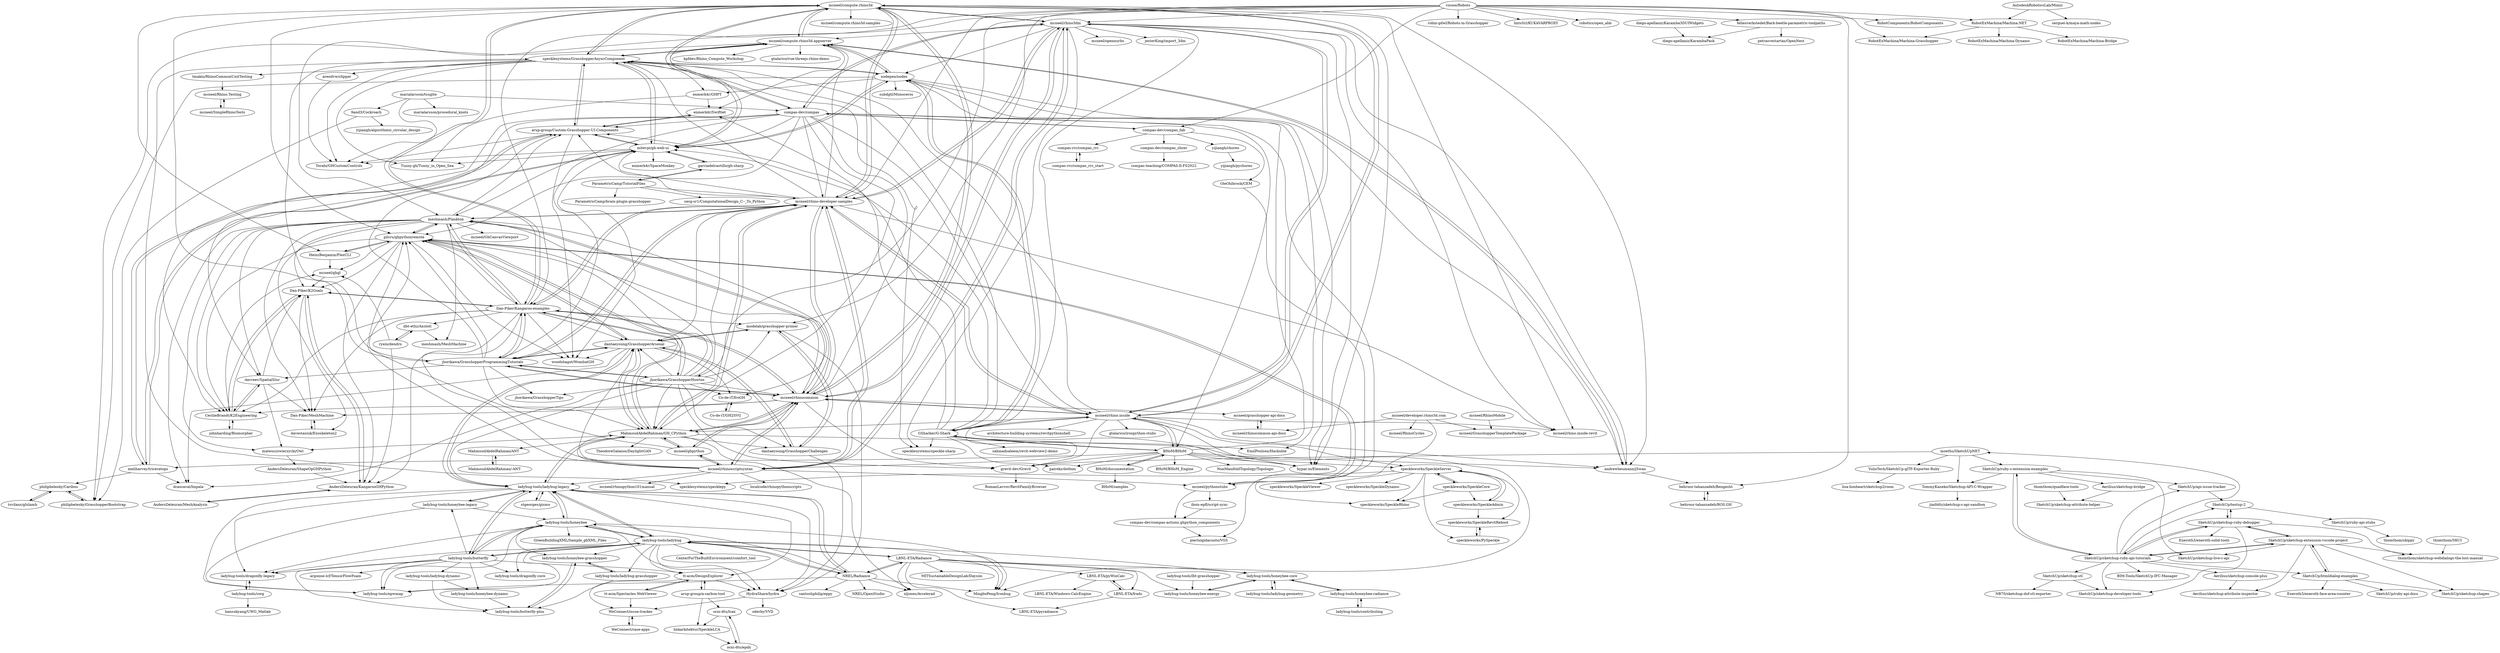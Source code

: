 digraph G {
"mcneel/compute.rhino3d" -> "mcneel/rhino3dm"
"mcneel/compute.rhino3d" -> "mcneel/compute.rhino3d.appserver"
"mcneel/compute.rhino3d" -> "mcneel/rhino-developer-samples"
"mcneel/compute.rhino3d" -> "mcneel/rhino.inside"
"mcneel/compute.rhino3d" -> "specklesystems/GrasshopperAsyncComponent"
"mcneel/compute.rhino3d" -> "mcneel/rhino.inside-revit" ["e"=1]
"mcneel/compute.rhino3d" -> "pilcru/ghpythonremote"
"mcneel/compute.rhino3d" -> "hypar-io/Elements" ["e"=1]
"mcneel/compute.rhino3d" -> "compas-dev/compas"
"mcneel/compute.rhino3d" -> "Dan-Piker/Kangaroo-examples"
"mcneel/compute.rhino3d" -> "mcneel/rhinocommon"
"mcneel/compute.rhino3d" -> "mcneel/compute.rhino3d-samples"
"mcneel/compute.rhino3d" -> "HeinzBenjamin/FlexCLI"
"mcneel/compute.rhino3d" -> "jhorikawa/GrasshopperProgrammingTutorials"
"mcneel/compute.rhino3d" -> "andrewheumann/jSwan"
"mcneel/rhino.inside" -> "mcneel/rhino-developer-samples"
"mcneel/rhino.inside" -> "mcneel/rhino.inside-revit" ["e"=1]
"mcneel/rhino.inside" -> "mcneel/compute.rhino3d"
"mcneel/rhino.inside" -> "mcneel/rhino3dm"
"mcneel/rhino.inside" -> "BHoM/BHoM"
"mcneel/rhino.inside" -> "hypar-io/Elements" ["e"=1]
"mcneel/rhino.inside" -> "andrewheumann/jSwan"
"mcneel/rhino.inside" -> "grevit-dev/Grevit"
"mcneel/rhino.inside" -> "gtalarico/ironpython-stubs" ["e"=1]
"mcneel/rhino.inside" -> "GSharker/G-Shark"
"mcneel/rhino.inside" -> "specklesystems/GrasshopperAsyncComponent"
"mcneel/rhino.inside" -> "MahmoudAbdelRahman/GH_CPython"
"mcneel/rhino.inside" -> "mcneel/rhinocommon"
"mcneel/rhino.inside" -> "architecture-building-systems/revitpythonshell" ["e"=1]
"mcneel/rhino.inside" -> "speckleworks/SpeckleServer"
"speckleworks/SpeckleCore" -> "speckleworks/SpeckleServer"
"speckleworks/SpeckleCore" -> "speckleworks/SpeckleRhino"
"speckleworks/SpeckleCore" -> "speckleworks/SpeckleAdmin"
"speckleworks/SpeckleAdmin" -> "speckleworks/SpeckleServer"
"speckleworks/SpeckleAdmin" -> "speckleworks/SpeckleRevitReboot"
"mcneel/rhino3dm" -> "mcneel/compute.rhino3d"
"mcneel/rhino3dm" -> "mcneel/rhino-developer-samples"
"mcneel/rhino3dm" -> "mcneel/rhino.inside"
"mcneel/rhino3dm" -> "mcneel/opennurbs" ["e"=1]
"mcneel/rhino3dm" -> "mcneel/rhinocommon"
"mcneel/rhino3dm" -> "mcneel/rhino.inside-revit" ["e"=1]
"mcneel/rhino3dm" -> "jesterKing/import_3dm" ["e"=1]
"mcneel/rhino3dm" -> "mcneel/rhinoscriptsyntax"
"mcneel/rhino3dm" -> "mcneel/compute.rhino3d.appserver"
"mcneel/rhino3dm" -> "compas-dev/compas"
"mcneel/rhino3dm" -> "nodepen/nodes"
"mcneel/rhino3dm" -> "GSharker/G-Shark"
"mcneel/rhino3dm" -> "hypar-io/Elements" ["e"=1]
"mcneel/rhino3dm" -> "andrewheumann/jSwan"
"mcneel/rhino3dm" -> "specklesystems/speckle-sharp" ["e"=1]
"mcneel/rhinoscriptsyntax" -> "mcneel/ghpython"
"mcneel/rhinoscriptsyntax" -> "mcneel/rhinocommon"
"mcneel/rhinoscriptsyntax" -> "mcneel/rhino-developer-samples"
"mcneel/rhinoscriptsyntax" -> "pilcru/ghpythonremote"
"mcneel/rhinoscriptsyntax" -> "mcneel/rhino3dm"
"mcneel/rhinoscriptsyntax" -> "localcode/rhinopythonscripts"
"mcneel/rhinoscriptsyntax" -> "MahmoudAbdelRahman/GH_CPython"
"mcneel/rhinoscriptsyntax" -> "mcneel/rhinopython101manual"
"mcneel/rhinoscriptsyntax" -> "Dan-Piker/Kangaroo-examples"
"mcneel/rhinoscriptsyntax" -> "dantaeyoung/GrasshopperArsenal"
"mcneel/rhinoscriptsyntax" -> "mcneel/rhino.inside"
"mcneel/rhinoscriptsyntax" -> "ladybug-tools/ladybug-legacy"
"mcneel/rhinoscriptsyntax" -> "mcneel/pythonstubs"
"jhorikawa/GrasshopperProgrammingTutorials" -> "dantaeyoung/GrasshopperArsenal"
"jhorikawa/GrasshopperProgrammingTutorials" -> "jhorikawa/GrasshopperHowtos"
"jhorikawa/GrasshopperProgrammingTutorials" -> "davreev/SpatialSlur"
"jhorikawa/GrasshopperProgrammingTutorials" -> "mcneel/rhino-developer-samples"
"jhorikawa/GrasshopperProgrammingTutorials" -> "mitevpi/gh-web-ui"
"jhorikawa/GrasshopperProgrammingTutorials" -> "specklesystems/GrasshopperAsyncComponent"
"jhorikawa/GrasshopperProgrammingTutorials" -> "mcneel/rhinocommon"
"jhorikawa/GrasshopperProgrammingTutorials" -> "jhorikawa/GrasshopperTips"
"jhorikawa/GrasshopperProgrammingTutorials" -> "arup-group/Custom-Grasshopper-UI-Components"
"jhorikawa/GrasshopperProgrammingTutorials" -> "Dan-Piker/Kangaroo-examples"
"jhorikawa/GrasshopperProgrammingTutorials" -> "pilcru/ghpythonremote"
"jhorikawa/GrasshopperProgrammingTutorials" -> "MahmoudAbdelRahman/GH_CPython"
"compas-dev/compas" -> "compas-dev/compas_fab"
"compas-dev/compas" -> "mcneel/compute.rhino3d"
"compas-dev/compas" -> "pilcru/ghpythonremote"
"compas-dev/compas" -> "mcneel/rhino3dm"
"compas-dev/compas" -> "mcneel/rhino-developer-samples"
"compas-dev/compas" -> "mcneel/rhino.inside"
"compas-dev/compas" -> "CecilieBrandt/K2Engineering"
"compas-dev/compas" -> "MahmoudAbdelRahman/GH_CPython"
"compas-dev/compas" -> "davreev/SpatialSlur"
"compas-dev/compas" -> "mcneel/rhinocommon"
"compas-dev/compas" -> "mitevpi/gh-web-ui"
"compas-dev/compas" -> "arup-group/Custom-Grasshopper-UI-Components"
"compas-dev/compas" -> "meshmash/Plankton"
"compas-dev/compas" -> "BHoM/BHoM"
"compas-dev/compas" -> "mcneel/pythonstubs"
"SketchUp/testup-2" -> "SketchUp/ruby-api-stubs"
"SketchUp/testup-2" -> "SketchUp/sketchup-ruby-debugger"
"marialarsson/tsugite" -> "Torabi/GHCustomControls"
"marialarsson/tsugite" -> "compas-dev/compas"
"marialarsson/tsugite" -> "marialarsson/procedural_knots"
"marialarsson/tsugite" -> "9and3/Cockroach"
"OleOhlbrock/CEM" -> "pierluigidacunto/VGS"
"meshmash/Plankton" -> "Dan-Piker/MeshMachine"
"meshmash/Plankton" -> "Dan-Piker/K2Goals"
"meshmash/Plankton" -> "CecilieBrandt/K2Engineering"
"meshmash/Plankton" -> "Dan-Piker/Kangaroo-examples"
"meshmash/Plankton" -> "mateuszzwierzycki/Owl"
"meshmash/Plankton" -> "pilcru/ghpythonremote"
"meshmash/Plankton" -> "davreev/SpatialSlur"
"meshmash/Plankton" -> "mcneel/rhinocommon"
"meshmash/Plankton" -> "mcneel/rhino-developer-samples"
"meshmash/Plankton" -> "meshmash/MeshMachine"
"meshmash/Plankton" -> "Co-de-iT/froGH"
"meshmash/Plankton" -> "arup-group/Custom-Grasshopper-UI-Components"
"meshmash/Plankton" -> "dcascaval/Impala"
"meshmash/Plankton" -> "davestasiuk/Exoskeleton2"
"meshmash/Plankton" -> "mcneel/GhCanvasViewport"
"ladybug-tools/honeybee-legacy" -> "ladybug-tools/ladybug-legacy"
"ladybug-tools/honeybee-legacy" -> "ladybug-tools/epwmap"
"ladybug-tools/honeybee-legacy" -> "ladybug-tools/honeybee"
"mcneel/rhinocommon" -> "mcneel/rhino-developer-samples"
"mcneel/rhinocommon" -> "mcneel/rhinoscriptsyntax"
"mcneel/rhinocommon" -> "mcneel/ghpython"
"mcneel/rhinocommon" -> "mcneel/rhino3dm"
"mcneel/rhinocommon" -> "meshmash/Plankton"
"mcneel/rhinocommon" -> "MahmoudAbdelRahman/GH_CPython"
"mcneel/rhinocommon" -> "pilcru/ghpythonremote"
"mcneel/rhinocommon" -> "jhorikawa/GrasshopperProgrammingTutorials"
"mcneel/rhinocommon" -> "Dan-Piker/Kangaroo-examples"
"mcneel/rhinocommon" -> "CecilieBrandt/K2Engineering"
"mcneel/rhinocommon" -> "grevit-dev/Grevit"
"mcneel/rhinocommon" -> "mcneel/rhino.inside"
"mcneel/rhinocommon" -> "mcneel/compute.rhino3d"
"mcneel/rhinocommon" -> "mcneel/grasshopper-api-docs"
"mcneel/rhinocommon" -> "Dan-Piker/MeshMachine"
"mcneel/ghgl" -> "Dan-Piker/K2Goals"
"ryein/dendro" -> "dbt-ethz/Axolotl"
"ryein/dendro" -> "AndersDeleuran/KangarooGHPython"
"ryein/dendro" -> "mcneel/ghgl"
"andrewheumann/jSwan" -> "mcneel/compute.rhino3d.appserver"
"andrewheumann/jSwan" -> "behrooz-tahanzadeh/Bengesht"
"SketchUp/htmldialog-examples" -> "SketchUp/sketchup-extension-vscode-project"
"SketchUp/htmldialog-examples" -> "SketchUp/ruby-api-docs"
"SketchUp/htmldialog-examples" -> "SketchUp/sketchup-shapes"
"SketchUp/htmldialog-examples" -> "Eneroth3/eneroth-face-area-counter"
"SketchUp/api-issue-tracker" -> "SketchUp/testup-2"
"Aerilius/sketchup-bridge" -> "SketchUp/sketchup-attribute-helper"
"LBNL-ETA/pyWinCalc" -> "LBNL-ETA/Windows-CalcEngine"
"LBNL-ETA/pyWinCalc" -> "LBNL-ETA/frads"
"BHoM/documentation" -> "BHoM/BHoM"
"BHoM/documentation" -> "BHoM/samples"
"mcneel/ghpython" -> "mcneel/rhinoscriptsyntax"
"mcneel/ghpython" -> "mcneel/rhinocommon"
"mcneel/ghpython" -> "MahmoudAbdelRahman/GH_CPython"
"mcneel/ghpython" -> "pilcru/ghpythonremote"
"thomthom/SKUI" -> "thomthom/sketchup-webdialogs-the-lost-manual"
"compas-dev/compas_fab" -> "compas-dev/compas"
"compas-dev/compas_fab" -> "compas-rrc/compas_rrc"
"compas-dev/compas_fab" -> "compas-dev/compas_slicer"
"compas-dev/compas_fab" -> "OleOhlbrock/CEM"
"compas-dev/compas_fab" -> "yijiangh/choreo"
"ladybug-tools/ladybug-geometry" -> "ladybug-tools/honeybee-core"
"mcneel/pythonstubs" -> "pilcru/ghpythonremote"
"mcneel/pythonstubs" -> "compas-dev/compas-actions.ghpython_components"
"mcneel/pythonstubs" -> "ibois-epfl/script-sync"
"speckleworks/PySpeckle" -> "speckleworks/SpeckleRevitReboot"
"SketchUp/sketchup-ruby-debugger" -> "SketchUp/sketchup-extension-vscode-project"
"SketchUp/sketchup-ruby-debugger" -> "SketchUp/testup-2"
"SketchUp/sketchup-ruby-debugger" -> "SketchUp/sketchup-ruby-api-tutorials"
"SketchUp/sketchup-ruby-debugger" -> "thomthom/sketchup-webdialogs-the-lost-manual"
"SketchUp/sketchup-ruby-debugger" -> "Eneroth3/eneroth-solid-tools"
"SketchUp/sketchup-ruby-debugger" -> "SketchUp/sketchup-developer-tools"
"dbt-ethz/Axolotl" -> "ryein/dendro"
"dbt-ethz/Axolotl" -> "meshmash/MeshMachine"
"davestasiuk/Exoskeleton2" -> "Dan-Piker/MeshMachine"
"AutodeskRoboticsLab/Mimic" -> "RobotExMachina/Machina.NET"
"AutodeskRoboticsLab/Mimic" -> "serguei-k/maya-math-nodes" ["e"=1]
"ladybug-tools/honeybee-radiance" -> "ladybug-tools/contributing"
"ladybug-tools/honeybee-radiance" -> "ladybug-tools/honeybee-core"
"SketchUp/ruby-c-extension-examples" -> "TommyKaneko/Sketchup-API-C-Wrapper"
"SketchUp/ruby-c-extension-examples" -> "SketchUp/sketchup-live-c-api"
"SketchUp/ruby-c-extension-examples" -> "SketchUp/sketchup-ruby-api-tutorials"
"SketchUp/ruby-c-extension-examples" -> "Aerilius/sketchup-bridge"
"SketchUp/ruby-c-extension-examples" -> "SketchUp/api-issue-tracker"
"speckleworks/SpeckleRevitReboot" -> "speckleworks/PySpeckle"
"YulioTech/SketchUp-glTF-Exporter-Ruby" -> "lisa-lionheart/sketchup2room"
"tmakin/RhinoCommonUnitTesting" -> "mcneel/Rhino.Testing"
"ladybug-tools/honeybee-energy" -> "ladybug-tools/honeybee-core"
"behrooz-tahanzadeh/Bengesht" -> "behrooz-tahanzadeh/ROS.GH"
"mcneel/RhinoMobile" -> "mcneel/GrasshopperTemplatePackage"
"ladybug-tools/contributing" -> "ladybug-tools/honeybee-radiance"
"ladybug-tools/honeybee-core" -> "ladybug-tools/honeybee-energy"
"ladybug-tools/honeybee-core" -> "ladybug-tools/honeybee-radiance"
"ladybug-tools/honeybee-core" -> "ladybug-tools/ladybug-geometry"
"thomthom/quadface-tools" -> "SketchUp/sketchup-attribute-helper"
"SketchUp/sketchup-extension-vscode-project" -> "SketchUp/sketchup-ruby-debugger"
"SketchUp/sketchup-extension-vscode-project" -> "SketchUp/htmldialog-examples"
"SketchUp/sketchup-extension-vscode-project" -> "thomthom/sketchup-webdialogs-the-lost-manual"
"SketchUp/sketchup-extension-vscode-project" -> "SketchUp/sketchup-ruby-api-tutorials"
"SketchUp/sketchup-extension-vscode-project" -> "Aerilius/sketchup-attribute-inspector"
"SketchUp/sketchup-extension-vscode-project" -> "SketchUp/sketchup-live-c-api"
"SketchUp/sketchup-extension-vscode-project" -> "SketchUp/sketchup-shapes"
"ParametricCamp/TutorialFiles" -> "garciadelcastillo/gh-sharp"
"ParametricCamp/TutorialFiles" -> "ParametricCamp/brain-plugin-grasshopper"
"ParametricCamp/TutorialFiles" -> "secg-sr1/ComputationalDesign_C--_To_Python"
"ParametricCamp/TutorialFiles" -> "mcneel/rhino-developer-samples"
"mcneel/compute.rhino3d.appserver" -> "mcneel/compute.rhino3d"
"mcneel/compute.rhino3d.appserver" -> "andrewheumann/jSwan"
"mcneel/compute.rhino3d.appserver" -> "nodepen/nodes"
"mcneel/compute.rhino3d.appserver" -> "mitevpi/gh-web-ui"
"mcneel/compute.rhino3d.appserver" -> "specklesystems/GrasshopperAsyncComponent"
"mcneel/compute.rhino3d.appserver" -> "enmerk4r/Swiftlet"
"mcneel/compute.rhino3d.appserver" -> "philipbelesky/GrasshopperBootstrap"
"mcneel/compute.rhino3d.appserver" -> "gtalarico/vue-threejs-rhino-demo"
"mcneel/compute.rhino3d.appserver" -> "kpfdev/Rhino_Compute_Workshop"
"compas-dev/compas_slicer" -> "compas-teaching/COMPAS-II-FS2022"
"garciadelcastillo/gh-sharp" -> "ParametricCamp/TutorialFiles"
"garciadelcastillo/gh-sharp" -> "mitevpi/gh-web-ui"
"mitevpi/gh-web-ui" -> "arup-group/Custom-Grasshopper-UI-Components"
"mitevpi/gh-web-ui" -> "meliharvey/triceratops"
"mitevpi/gh-web-ui" -> "specklesystems/GrasshopperAsyncComponent"
"mitevpi/gh-web-ui" -> "Torabi/GHCustomControls"
"mitevpi/gh-web-ui" -> "garciadelcastillo/gh-sharp"
"mitevpi/gh-web-ui" -> "nodepen/nodes"
"mitevpi/gh-web-ui" -> "mcneel/compute.rhino3d.appserver"
"mitevpi/gh-web-ui" -> "enmerk4r/SpaceMonkey"
"mitevpi/gh-web-ui" -> "Tunny-gh/Tunny_in_Open_Sea"
"mitevpi/gh-web-ui" -> "woodsbagot/WombatGH"
"nodepen/nodes" -> "specklesystems/GrasshopperAsyncComponent"
"nodepen/nodes" -> "mcneel/compute.rhino3d.appserver"
"nodepen/nodes" -> "mitevpi/gh-web-ui"
"nodepen/nodes" -> "GSharker/G-Shark"
"nodepen/nodes" -> "EmilPoulsen/Hackuble"
"nodepen/nodes" -> "andrewheumann/jSwan"
"nodepen/nodes" -> "philipbelesky/GrasshopperBootstrap"
"nodepen/nodes" -> "subdgtl/Monoceros"
"nodepen/nodes" -> "enmerk4r/GHPT"
"nodepen/nodes" -> "hypar-io/Elements" ["e"=1]
"philipbelesky/GrasshopperBootstrap" -> "philipbelesky/Caribou"
"arendvw/clipper" -> "Torabi/GHCustomControls"
"LBNL-ETA/Radiance" -> "LBNL-ETA/frads"
"LBNL-ETA/Radiance" -> "nljones/Accelerad"
"LBNL-ETA/Radiance" -> "NREL/Radiance"
"LBNL-ETA/Radiance" -> "ladybug-tools/ladybug"
"LBNL-ETA/Radiance" -> "LBNL-ETA/pyWinCalc"
"LBNL-ETA/Radiance" -> "MingboPeng/Ironbug"
"LBNL-ETA/Radiance" -> "LBNL-ETA/pyradiance"
"LBNL-ETA/Radiance" -> "MITSustainableDesignLab/Daysim"
"LBNL-ETA/Radiance" -> "ladybug-tools/honeybee-core"
"LBNL-ETA/Radiance" -> "ladybug-tools/honeybee-energy"
"ladybug-tools/lbt-grasshopper" -> "ladybug-tools/honeybee-energy"
"Dan-Piker/MeshMachine" -> "davestasiuk/Exoskeleton2"
"meliharvey/triceratops" -> "dcascaval/Impala"
"meliharvey/triceratops" -> "mitevpi/gh-web-ui"
"meliharvey/triceratops" -> "philipbelesky/Caribou"
"meliharvey/triceratops" -> "arup-group/Custom-Grasshopper-UI-Components"
"LBNL-ETA/frads" -> "LBNL-ETA/pyWinCalc"
"LBNL-ETA/frads" -> "LBNL-ETA/pyradiance"
"AndersDeleuran/ShapeOpGHPython" -> "AndersDeleuran/KangarooGHPython"
"tt-acm/Spectacles.WebViewer" -> "WeConnect/issue-tracker"
"tt-acm/Spectacles.WebViewer" -> "tt-acm/DesignExplorer"
"compas-rrc/compas_rrc" -> "compas-rrc/compas_rrc_start"
"AndersDeleuran/MeshAnalysis" -> "AndersDeleuran/KangarooGHPython"
"tsvilans/glulamb" -> "philipbelesky/Caribou"
"specklesystems/GrasshopperAsyncComponent" -> "arup-group/Custom-Grasshopper-UI-Components"
"specklesystems/GrasshopperAsyncComponent" -> "nodepen/nodes"
"specklesystems/GrasshopperAsyncComponent" -> "tmakin/RhinoCommonUnitTesting"
"specklesystems/GrasshopperAsyncComponent" -> "Torabi/GHCustomControls"
"specklesystems/GrasshopperAsyncComponent" -> "Tunny-gh/Tunny_in_Open_Sea"
"specklesystems/GrasshopperAsyncComponent" -> "mitevpi/gh-web-ui"
"specklesystems/GrasshopperAsyncComponent" -> "arendvw/clipper"
"specklesystems/GrasshopperAsyncComponent" -> "enmerk4r/GHPT"
"specklesystems/GrasshopperAsyncComponent" -> "mcneel/compute.rhino3d.appserver"
"specklesystems/GrasshopperAsyncComponent" -> "specklesystems/specklepy" ["e"=1]
"specklesystems/GrasshopperAsyncComponent" -> "specklesystems/speckle-sharp" ["e"=1]
"specklesystems/GrasshopperAsyncComponent" -> "mcneel/compute.rhino3d"
"arup-group/Custom-Grasshopper-UI-Components" -> "specklesystems/GrasshopperAsyncComponent"
"arup-group/Custom-Grasshopper-UI-Components" -> "enmerk4r/Swiftlet"
"arup-group/Custom-Grasshopper-UI-Components" -> "mitevpi/gh-web-ui"
"arup-group/Custom-Grasshopper-UI-Components" -> "Torabi/GHCustomControls"
"arup-group/Custom-Grasshopper-UI-Components" -> "woodsbagot/WombatGH"
"arup-group/Custom-Grasshopper-UI-Components" -> "meliharvey/triceratops"
"GSharker/G-Shark" -> "paireks/dotbim" ["e"=1]
"GSharker/G-Shark" -> "hypar-io/Elements" ["e"=1]
"GSharker/G-Shark" -> "nodepen/nodes"
"GSharker/G-Shark" -> "specklesystems/speckle-sharp" ["e"=1]
"GSharker/G-Shark" -> "specklesystems/GrasshopperAsyncComponent"
"GSharker/G-Shark" -> "arup-group/Custom-Grasshopper-UI-Components"
"GSharker/G-Shark" -> "enmerk4r/Swiftlet"
"GSharker/G-Shark" -> "EmilPoulsen/Hackuble"
"GSharker/G-Shark" -> "zahmadsaleem/revit-webview2-demo"
"GSharker/G-Shark" -> "BHoM/BHoM"
"GSharker/G-Shark" -> "mitevpi/gh-web-ui"
"tt-acm/DesignExplorer" -> "HydraShare/hydra"
"tt-acm/DesignExplorer" -> "tt-acm/Spectacles.WebViewer"
"tt-acm/DesignExplorer" -> "arup-group/a-carbon-tool"
"tt-acm/DesignExplorer" -> "WeConnect/issue-tracker"
"9and3/Cockroach" -> "philipbelesky/GrasshopperBootstrap"
"9and3/Cockroach" -> "yijiangh/algorithmic_circular_design"
"compas-rrc/compas_rrc_start" -> "compas-rrc/compas_rrc"
"ladybug-tools/butterfly" -> "ladybug-tools/honeybee"
"ladybug-tools/butterfly" -> "ladybug-tools/ladybug"
"ladybug-tools/butterfly" -> "ladybug-tools/ladybug-legacy"
"ladybug-tools/butterfly" -> "ladybug-tools/honeybee-legacy"
"ladybug-tools/butterfly" -> "ladybug-tools/butterfly-plus"
"ladybug-tools/butterfly" -> "ladybug-tools/dragonfly-core"
"ladybug-tools/butterfly" -> "ladybug-tools/honeybee-dynamo"
"ladybug-tools/butterfly" -> "ladybug-tools/epwmap"
"ladybug-tools/butterfly" -> "ladybug-tools/ladybug-dynamo"
"ladybug-tools/butterfly" -> "tt-acm/DesignExplorer"
"ladybug-tools/butterfly" -> "argonne-lcf/TensorFlowFoam" ["e"=1]
"ladybug-tools/butterfly" -> "ladybug-tools/dragonfly-legacy"
"grevit-dev/Grevit" -> "RomanLavrov/RevitFamilyBrowser" ["e"=1]
"philipbelesky/Caribou" -> "tsvilans/glulamb"
"philipbelesky/Caribou" -> "philipbelesky/GrasshopperBootstrap"
"mcneel/developer.rhino3d.com" -> "mcneel/RhinoCycles"
"mcneel/developer.rhino3d.com" -> "mcneel/rhinocommon-api-docs"
"mcneel/developer.rhino3d.com" -> "mcneel/GrasshopperTemplatePackage"
"mcneel/developer.rhino3d.com" -> "speckleworks/SpeckleRhino"
"compas-dev/compas-actions.ghpython_components" -> "pierluigidacunto/VGS"
"modelab/grasshopper-primer" -> "dantaeyoung/GrasshopperChallenges"
"modelab/grasshopper-primer" -> "dantaeyoung/GrasshopperArsenal"
"modelab/grasshopper-primer" -> "HydraShare/hydra"
"AndersDeleuran/KangarooGHPython" -> "Dan-Piker/K2Goals"
"AndersDeleuran/KangarooGHPython" -> "AndersDeleuran/MeshAnalysis"
"diego-apellaniz/Karamba3DUIWidgets" -> "diego-apellaniz/KarambaPack"
"mcneel/rhinocommon-api-docs" -> "mcneel/grasshopper-api-docs"
"ladybug-tools/ladybug" -> "ladybug-tools/honeybee"
"ladybug-tools/ladybug" -> "ladybug-tools/ladybug-legacy"
"ladybug-tools/ladybug" -> "ladybug-tools/butterfly"
"ladybug-tools/ladybug" -> "ladybug-tools/ladybug-grasshopper"
"ladybug-tools/ladybug" -> "ladybug-tools/honeybee-core"
"ladybug-tools/ladybug" -> "HydraShare/hydra"
"ladybug-tools/ladybug" -> "tt-acm/DesignExplorer"
"ladybug-tools/ladybug" -> "LBNL-ETA/Radiance"
"ladybug-tools/ladybug" -> "ladybug-tools/dragonfly-core"
"ladybug-tools/ladybug" -> "ladybug-tools/dragonfly-legacy"
"ladybug-tools/ladybug" -> "ladybug-tools/epwmap"
"ladybug-tools/ladybug" -> "NREL/Radiance"
"ladybug-tools/ladybug" -> "CenterForTheBuiltEnvironment/comfort_tool" ["e"=1]
"ladybug-tools/ladybug" -> "ladybug-tools/honeybee-grasshopper"
"ladybug-tools/ladybug" -> "MingboPeng/Ironbug"
"visose/Robots" -> "RobotExMachina/Machina.NET"
"visose/Robots" -> "RobotComponents/RobotComponents"
"visose/Robots" -> "RobotExMachina/Machina-Grasshopper"
"visose/Robots" -> "Dan-Piker/Kangaroo-examples"
"visose/Robots" -> "robin-gdwl/Robots-in-Grasshopper"
"visose/Robots" -> "meshmash/Plankton"
"visose/Robots" -> "ImtsSrl/KUKAVARPROXY" ["e"=1]
"visose/Robots" -> "robotics/open_abb" ["e"=1]
"visose/Robots" -> "behrooz-tahanzadeh/Bengesht"
"visose/Robots" -> "jhorikawa/GrasshopperHowtos"
"visose/Robots" -> "mcneel/rhino-developer-samples"
"visose/Robots" -> "mcneel/rhino3dm"
"visose/Robots" -> "compas-dev/compas_fab"
"visose/Robots" -> "modelab/grasshopper-primer"
"visose/Robots" -> "fellesverkstedet/Bark-beetle-parametric-toolpaths"
"arup-group/a-carbon-tool" -> "linkarkitektur/SpeckleLCA"
"arup-group/a-carbon-tool" -> "tt-acm/DesignExplorer"
"arup-group/a-carbon-tool" -> "ocni-dtu/lcax"
"enmerk4r/Swiftlet" -> "arup-group/Custom-Grasshopper-UI-Components"
"ladybug-tools/dragonfly-legacy" -> "ladybug-tools/uwg"
"moethu/SketchUpNET" -> "SketchUp/ruby-c-extension-examples"
"moethu/SketchUpNET" -> "YulioTech/SketchUp-glTF-Exporter-Ruby"
"moethu/SketchUpNET" -> "TommyKaneko/Sketchup-API-C-Wrapper"
"moethu/SketchUpNET" -> "grevit-dev/Grevit"
"ladybug-tools/honeybee" -> "ladybug-tools/ladybug"
"ladybug-tools/honeybee" -> "ladybug-tools/butterfly"
"ladybug-tools/honeybee" -> "ladybug-tools/ladybug-legacy"
"ladybug-tools/honeybee" -> "ladybug-tools/honeybee-grasshopper"
"ladybug-tools/honeybee" -> "ladybug-tools/dragonfly-legacy"
"ladybug-tools/honeybee" -> "MingboPeng/Ironbug"
"ladybug-tools/honeybee" -> "ladybug-tools/epwmap"
"ladybug-tools/honeybee" -> "HydraShare/hydra"
"ladybug-tools/honeybee" -> "GreenBuildingXML/Sample_gbXML_Files"
"davreev/SpatialSlur" -> "CecilieBrandt/K2Engineering"
"davreev/SpatialSlur" -> "Dan-Piker/K2Goals"
"davreev/SpatialSlur" -> "mateuszzwierzycki/Owl"
"davreev/SpatialSlur" -> "Dan-Piker/MeshMachine"
"dantaeyoung/GrasshopperArsenal" -> "dantaeyoung/GrasshopperChallenges"
"dantaeyoung/GrasshopperArsenal" -> "modelab/grasshopper-primer"
"dantaeyoung/GrasshopperArsenal" -> "pilcru/ghpythonremote"
"dantaeyoung/GrasshopperArsenal" -> "jhorikawa/GrasshopperProgrammingTutorials"
"dantaeyoung/GrasshopperArsenal" -> "woodsbagot/WombatGH"
"dantaeyoung/GrasshopperArsenal" -> "MahmoudAbdelRahman/GH_CPython"
"dantaeyoung/GrasshopperArsenal" -> "ladybug-tools/ladybug-legacy"
"dantaeyoung/GrasshopperArsenal" -> "Co-de-iT/froGH"
"dantaeyoung/GrasshopperArsenal" -> "dcascaval/Impala"
"ladybug-tools/ladybug-dynamo" -> "ladybug-tools/butterfly-plus"
"ladybug-tools/ladybug-dynamo" -> "ladybug-tools/honeybee-dynamo"
"WeConnect/issue-tracker" -> "WeConnect/case-apps"
"ladybug-tools/honeybee-dynamo" -> "ladybug-tools/butterfly-plus"
"HydraShare/hydra" -> "WeConnect/issue-tracker"
"HydraShare/hydra" -> "oderby/VVD"
"BHoM/BHoM" -> "BHoM/documentation"
"BHoM/BHoM" -> "BHoM/BHoM_Engine"
"BHoM/BHoM" -> "NonManifoldTopology/Topologic" ["e"=1]
"BHoM/BHoM" -> "mcneel/rhino.inside"
"BHoM/BHoM" -> "GSharker/G-Shark"
"BHoM/BHoM" -> "hypar-io/Elements" ["e"=1]
"BHoM/BHoM" -> "andrewheumann/jSwan"
"BHoM/BHoM" -> "nodepen/nodes"
"BHoM/BHoM" -> "meliharvey/triceratops"
"BHoM/BHoM" -> "paireks/dotbim" ["e"=1]
"BHoM/BHoM" -> "speckleworks/SpeckleServer"
"BHoM/BHoM" -> "grevit-dev/Grevit"
"SketchUp/sketchup-ruby-api-tutorials" -> "SketchUp/sketchup-extension-vscode-project"
"SketchUp/sketchup-ruby-api-tutorials" -> "SketchUp/sketchup-ruby-debugger"
"SketchUp/sketchup-ruby-api-tutorials" -> "SketchUp/ruby-c-extension-examples"
"SketchUp/sketchup-ruby-api-tutorials" -> "SketchUp/htmldialog-examples"
"SketchUp/sketchup-ruby-api-tutorials" -> "BIM-Tools/SketchUp-IFC-Manager"
"SketchUp/sketchup-ruby-api-tutorials" -> "SketchUp/api-issue-tracker"
"SketchUp/sketchup-ruby-api-tutorials" -> "Aerilius/sketchup-console-plus"
"SketchUp/sketchup-ruby-api-tutorials" -> "SketchUp/sketchup-developer-tools"
"SketchUp/sketchup-ruby-api-tutorials" -> "moethu/SketchUpNET"
"SketchUp/sketchup-ruby-api-tutorials" -> "SketchUp/testup-2"
"SketchUp/sketchup-ruby-api-tutorials" -> "SketchUp/sketchup-stl"
"fellesverkstedet/Bark-beetle-parametric-toolpaths" -> "diego-apellaniz/KarambaPack"
"fellesverkstedet/Bark-beetle-parametric-toolpaths" -> "petrasvestartas/OpenNest"
"CecilieBrandt/K2Engineering" -> "Dan-Piker/K2Goals"
"CecilieBrandt/K2Engineering" -> "johnharding/Biomorpher"
"CecilieBrandt/K2Engineering" -> "davreev/SpatialSlur"
"CecilieBrandt/K2Engineering" -> "mcneel/ghgl"
"Dan-Piker/K2Goals" -> "AndersDeleuran/KangarooGHPython"
"Dan-Piker/K2Goals" -> "Dan-Piker/Kangaroo-examples"
"Dan-Piker/K2Goals" -> "CecilieBrandt/K2Engineering"
"Dan-Piker/K2Goals" -> "Dan-Piker/MeshMachine"
"dantaeyoung/GrasshopperChallenges" -> "dantaeyoung/GrasshopperArsenal"
"dantaeyoung/GrasshopperChallenges" -> "modelab/grasshopper-primer"
"dantaeyoung/GrasshopperChallenges" -> "HydraShare/hydra"
"WeConnect/case-apps" -> "WeConnect/issue-tracker"
"behrooz-tahanzadeh/ROS.GH" -> "behrooz-tahanzadeh/Bengesht"
"enmerk4r/GHPT" -> "Tunny-gh/Tunny_in_Open_Sea"
"enmerk4r/GHPT" -> "enmerk4r/Swiftlet"
"linkarkitektur/SpeckleLCA" -> "ocni-dtu/epdx"
"ladybug-tools/ladybug-legacy" -> "ladybug-tools/honeybee-legacy"
"ladybug-tools/ladybug-legacy" -> "ladybug-tools/ladybug"
"ladybug-tools/ladybug-legacy" -> "ladybug-tools/honeybee"
"ladybug-tools/ladybug-legacy" -> "ladybug-tools/butterfly"
"ladybug-tools/ladybug-legacy" -> "HydraShare/hydra"
"ladybug-tools/ladybug-legacy" -> "dantaeyoung/GrasshopperArsenal"
"ladybug-tools/ladybug-legacy" -> "MahmoudAbdelRahman/GH_CPython"
"ladybug-tools/ladybug-legacy" -> "stgeorges/gismo"
"ladybug-tools/ladybug-legacy" -> "ladybug-tools/epwmap"
"ladybug-tools/ladybug-legacy" -> "ladybug-tools/dragonfly-legacy"
"ladybug-tools/ladybug-legacy" -> "NREL/Radiance"
"ladybug-tools/ladybug-legacy" -> "tt-acm/DesignExplorer"
"mcneel/SimpleRhinoTests" -> "mcneel/Rhino.Testing"
"RobotExMachina/Machina.NET" -> "RobotExMachina/Machina-Grasshopper"
"RobotExMachina/Machina.NET" -> "RobotExMachina/Machina-Dynamo"
"RobotExMachina/Machina.NET" -> "RobotExMachina/Machina-Bridge"
"SketchUp/sketchup-stl" -> "SketchUp/sketchup-developer-tools"
"SketchUp/sketchup-stl" -> "NB70/sketchup-dxf-stl-exporter"
"ocni-dtu/lcax" -> "ocni-dtu/epdx"
"ocni-dtu/lcax" -> "linkarkitektur/SpeckleLCA"
"ocni-dtu/epdx" -> "ocni-dtu/lcax"
"mcneel/grasshopper-api-docs" -> "mcneel/rhinocommon-api-docs"
"speckleworks/SpeckleServer" -> "speckleworks/SpeckleAdmin"
"speckleworks/SpeckleServer" -> "speckleworks/SpeckleViewer"
"speckleworks/SpeckleServer" -> "speckleworks/SpeckleCore"
"speckleworks/SpeckleServer" -> "specklesystems/specklepy" ["e"=1]
"speckleworks/SpeckleServer" -> "speckleworks/SpeckleRevitReboot"
"speckleworks/SpeckleServer" -> "speckleworks/PySpeckle"
"speckleworks/SpeckleServer" -> "speckleworks/SpeckleDynamo"
"speckleworks/SpeckleServer" -> "speckleworks/SpeckleRhino"
"mcneel/rhino-developer-samples" -> "mcneel/rhino3dm"
"mcneel/rhino-developer-samples" -> "mcneel/rhino.inside"
"mcneel/rhino-developer-samples" -> "mcneel/compute.rhino3d"
"mcneel/rhino-developer-samples" -> "mcneel/rhinocommon"
"mcneel/rhino-developer-samples" -> "mcneel/rhino.inside-revit" ["e"=1]
"mcneel/rhino-developer-samples" -> "mcneel/rhinoscriptsyntax"
"mcneel/rhino-developer-samples" -> "jhorikawa/GrasshopperProgrammingTutorials"
"mcneel/rhino-developer-samples" -> "meshmash/Plankton"
"mcneel/rhino-developer-samples" -> "specklesystems/GrasshopperAsyncComponent"
"mcneel/rhino-developer-samples" -> "MahmoudAbdelRahman/GH_CPython"
"mcneel/rhino-developer-samples" -> "mcneel/compute.rhino3d.appserver"
"mcneel/rhino-developer-samples" -> "mitevpi/gh-web-ui"
"mcneel/rhino-developer-samples" -> "dantaeyoung/GrasshopperArsenal"
"mcneel/rhino-developer-samples" -> "arup-group/Custom-Grasshopper-UI-Components"
"mcneel/rhino-developer-samples" -> "Dan-Piker/Kangaroo-examples"
"jhorikawa/GrasshopperHowtos" -> "jhorikawa/GrasshopperProgrammingTutorials"
"jhorikawa/GrasshopperHowtos" -> "dantaeyoung/GrasshopperChallenges"
"jhorikawa/GrasshopperHowtos" -> "dantaeyoung/GrasshopperArsenal"
"jhorikawa/GrasshopperHowtos" -> "Dan-Piker/Kangaroo-examples"
"jhorikawa/GrasshopperHowtos" -> "MahmoudAbdelRahman/GH_CPython"
"jhorikawa/GrasshopperHowtos" -> "modelab/grasshopper-primer"
"jhorikawa/GrasshopperHowtos" -> "Co-de-iT/froGH"
"jhorikawa/GrasshopperHowtos" -> "jhorikawa/GrasshopperTips"
"jhorikawa/GrasshopperHowtos" -> "mcneel/rhino-developer-samples"
"jhorikawa/GrasshopperHowtos" -> "ladybug-tools/ladybug-legacy"
"jhorikawa/GrasshopperHowtos" -> "dcascaval/Impala"
"jhorikawa/GrasshopperHowtos" -> "mcneel/rhinocommon"
"jhorikawa/GrasshopperHowtos" -> "grevit-dev/Grevit"
"jhorikawa/GrasshopperHowtos" -> "meshmash/Plankton"
"jhorikawa/GrasshopperHowtos" -> "pilcru/ghpythonremote"
"ibois-epfl/script-sync" -> "compas-dev/compas-actions.ghpython_components"
"johnharding/Biomorpher" -> "CecilieBrandt/K2Engineering"
"TommyKaneko/Sketchup-API-C-Wrapper" -> "jimfoltz/sketchup-c-api-sandbox"
"mcneel/Rhino.Testing" -> "mcneel/SimpleRhinoTests"
"SketchUp/ruby-api-stubs" -> "thomthom/skippy"
"stgeorges/gismo" -> "ladybug-tools/ladybug-legacy"
"ladybug-tools/uwg" -> "hansukyang/UWG_Matlab"
"ladybug-tools/uwg" -> "ladybug-tools/dragonfly-legacy"
"NREL/Radiance" -> "LBNL-ETA/Radiance"
"NREL/Radiance" -> "ladybug-tools/honeybee"
"NREL/Radiance" -> "ladybug-tools/epwmap"
"NREL/Radiance" -> "NREL/OpenStudio" ["e"=1]
"NREL/Radiance" -> "santoshphilip/eppy" ["e"=1]
"NREL/Radiance" -> "ladybug-tools/ladybug-legacy"
"NREL/Radiance" -> "MingboPeng/Ironbug"
"NREL/Radiance" -> "nljones/Accelerad"
"NREL/Radiance" -> "ladybug-tools/ladybug"
"pilcru/ghpythonremote" -> "MahmoudAbdelRahman/GH_CPython"
"pilcru/ghpythonremote" -> "mcneel/pythonstubs"
"pilcru/ghpythonremote" -> "AndersDeleuran/KangarooGHPython"
"pilcru/ghpythonremote" -> "dantaeyoung/GrasshopperArsenal"
"pilcru/ghpythonremote" -> "Dan-Piker/K2Goals"
"pilcru/ghpythonremote" -> "woodsbagot/WombatGH"
"pilcru/ghpythonremote" -> "mcneel/ghgl"
"pilcru/ghpythonremote" -> "HeinzBenjamin/FlexCLI"
"pilcru/ghpythonremote" -> "CecilieBrandt/K2Engineering"
"pilcru/ghpythonremote" -> "meshmash/Plankton"
"ladybug-tools/butterfly-plus" -> "ladybug-tools/honeybee-grasshopper"
"yijiangh/choreo" -> "yijiangh/pychoreo"
"mateuszzwierzycki/Owl" -> "AndersDeleuran/ShapeOpGHPython"
"Co-de-iT/froGH" -> "Co-de-iT/GH2SVG"
"Co-de-iT/GH2SVG" -> "Co-de-iT/froGH"
"HeinzBenjamin/FlexCLI" -> "mcneel/ghgl"
"HeinzBenjamin/FlexCLI" -> "pilcru/ghpythonremote"
"Dan-Piker/Kangaroo-examples" -> "Dan-Piker/K2Goals"
"Dan-Piker/Kangaroo-examples" -> "meshmash/Plankton"
"Dan-Piker/Kangaroo-examples" -> "AndersDeleuran/KangarooGHPython"
"Dan-Piker/Kangaroo-examples" -> "CecilieBrandt/K2Engineering"
"Dan-Piker/Kangaroo-examples" -> "jhorikawa/GrasshopperHowtos"
"Dan-Piker/Kangaroo-examples" -> "pilcru/ghpythonremote"
"Dan-Piker/Kangaroo-examples" -> "dantaeyoung/GrasshopperArsenal"
"Dan-Piker/Kangaroo-examples" -> "dbt-ethz/Axolotl"
"Dan-Piker/Kangaroo-examples" -> "Dan-Piker/MeshMachine"
"Dan-Piker/Kangaroo-examples" -> "woodsbagot/WombatGH"
"Dan-Piker/Kangaroo-examples" -> "mcneel/rhinocommon"
"Dan-Piker/Kangaroo-examples" -> "mcneel/rhino-developer-samples"
"Dan-Piker/Kangaroo-examples" -> "jhorikawa/GrasshopperProgrammingTutorials"
"Dan-Piker/Kangaroo-examples" -> "modelab/grasshopper-primer"
"Dan-Piker/Kangaroo-examples" -> "mcneel/compute.rhino3d"
"MahmoudAbdelRahman/GH_CPython" -> "pilcru/ghpythonremote"
"MahmoudAbdelRahman/GH_CPython" -> "MahmoudAbdelRahman/ANT"
"MahmoudAbdelRahman/GH_CPython" -> "dantaeyoung/GrasshopperArsenal"
"MahmoudAbdelRahman/GH_CPython" -> "mateuszzwierzycki/Owl"
"MahmoudAbdelRahman/GH_CPython" -> "mcneel/ghpython"
"MahmoudAbdelRahman/GH_CPython" -> "ladybug-tools/ladybug-legacy"
"MahmoudAbdelRahman/GH_CPython" -> "nljones/Accelerad"
"MahmoudAbdelRahman/GH_CPython" -> "mcneel/rhinocommon"
"MahmoudAbdelRahman/GH_CPython" -> "mcneel/rhino-developer-samples"
"MahmoudAbdelRahman/GH_CPython" -> "dantaeyoung/GrasshopperChallenges"
"MahmoudAbdelRahman/GH_CPython" -> "TheodoreGalanos/DaylightGAN"
"MahmoudAbdelRahman/GH_CPython" -> "MingboPeng/Ironbug"
"ladybug-tools/ladybug-grasshopper" -> "ladybug-tools/honeybee-grasshopper"
"ladybug-tools/ladybug-grasshopper" -> "ladybug-tools/butterfly-plus"
"MahmoudAbdelRahman/ANT" -> "MahmoudAbdelRahman/-ANT-"
"ladybug-tools/honeybee-grasshopper" -> "ladybug-tools/butterfly-plus"
"ladybug-tools/honeybee-grasshopper" -> "ladybug-tools/ladybug-grasshopper"
"Aerilius/sketchup-console-plus" -> "Aerilius/sketchup-attribute-inspector"
"MahmoudAbdelRahman/-ANT-" -> "MahmoudAbdelRahman/ANT"
"mcneel/compute.rhino3d" ["l"="62.175,0.52"]
"mcneel/rhino3dm" ["l"="62.174,0.5"]
"mcneel/compute.rhino3d.appserver" ["l"="62.161,0.472"]
"mcneel/rhino-developer-samples" ["l"="62.194,0.527"]
"mcneel/rhino.inside" ["l"="62.212,0.497"]
"specklesystems/GrasshopperAsyncComponent" ["l"="62.175,0.469"]
"mcneel/rhino.inside-revit" ["l"="61.557,1.015"]
"pilcru/ghpythonremote" ["l"="62.188,0.567"]
"hypar-io/Elements" ["l"="61.632,1.064"]
"compas-dev/compas" ["l"="62.191,0.508"]
"Dan-Piker/Kangaroo-examples" ["l"="62.205,0.562"]
"mcneel/rhinocommon" ["l"="62.201,0.542"]
"mcneel/compute.rhino3d-samples" ["l"="62.134,0.521"]
"HeinzBenjamin/FlexCLI" ["l"="62.199,0.593"]
"jhorikawa/GrasshopperProgrammingTutorials" ["l"="62.185,0.548"]
"andrewheumann/jSwan" ["l"="62.181,0.48"]
"BHoM/BHoM" ["l"="62.235,0.457"]
"grevit-dev/Grevit" ["l"="62.277,0.514"]
"gtalarico/ironpython-stubs" ["l"="61.483,0.995"]
"GSharker/G-Shark" ["l"="62.205,0.45"]
"MahmoudAbdelRahman/GH_CPython" ["l"="62.165,0.579"]
"architecture-building-systems/revitpythonshell" ["l"="61.509,1.015"]
"speckleworks/SpeckleServer" ["l"="62.274,0.402"]
"speckleworks/SpeckleCore" ["l"="62.297,0.394"]
"speckleworks/SpeckleRhino" ["l"="62.317,0.402"]
"speckleworks/SpeckleAdmin" ["l"="62.283,0.382"]
"speckleworks/SpeckleRevitReboot" ["l"="62.293,0.37"]
"mcneel/opennurbs" ["l"="61.406,-0.038"]
"jesterKing/import_3dm" ["l"="-32.965,-27.657"]
"mcneel/rhinoscriptsyntax" ["l"="62.165,0.551"]
"nodepen/nodes" ["l"="62.184,0.446"]
"specklesystems/speckle-sharp" ["l"="61.561,1.064"]
"mcneel/ghpython" ["l"="62.157,0.564"]
"localcode/rhinopythonscripts" ["l"="62.123,0.571"]
"mcneel/rhinopython101manual" ["l"="62.12,0.551"]
"dantaeyoung/GrasshopperArsenal" ["l"="62.179,0.588"]
"ladybug-tools/ladybug-legacy" ["l"="62.144,0.646"]
"mcneel/pythonstubs" ["l"="62.14,0.547"]
"jhorikawa/GrasshopperHowtos" ["l"="62.201,0.578"]
"davreev/SpatialSlur" ["l"="62.237,0.551"]
"mitevpi/gh-web-ui" ["l"="62.196,0.473"]
"jhorikawa/GrasshopperTips" ["l"="62.165,0.596"]
"arup-group/Custom-Grasshopper-UI-Components" ["l"="62.194,0.487"]
"compas-dev/compas_fab" ["l"="62.127,0.486"]
"CecilieBrandt/K2Engineering" ["l"="62.23,0.569"]
"meshmash/Plankton" ["l"="62.22,0.555"]
"SketchUp/testup-2" ["l"="62.551,0.48"]
"SketchUp/ruby-api-stubs" ["l"="62.571,0.449"]
"SketchUp/sketchup-ruby-debugger" ["l"="62.555,0.504"]
"marialarsson/tsugite" ["l"="62.167,0.389"]
"Torabi/GHCustomControls" ["l"="62.178,0.433"]
"marialarsson/procedural_knots" ["l"="62.147,0.352"]
"9and3/Cockroach" ["l"="62.176,0.36"]
"OleOhlbrock/CEM" ["l"="62.086,0.493"]
"pierluigidacunto/VGS" ["l"="62.074,0.517"]
"Dan-Piker/MeshMachine" ["l"="62.243,0.565"]
"Dan-Piker/K2Goals" ["l"="62.225,0.584"]
"mateuszzwierzycki/Owl" ["l"="62.239,0.588"]
"meshmash/MeshMachine" ["l"="62.256,0.595"]
"Co-de-iT/froGH" ["l"="62.209,0.612"]
"dcascaval/Impala" ["l"="62.218,0.541"]
"davestasiuk/Exoskeleton2" ["l"="62.26,0.569"]
"mcneel/GhCanvasViewport" ["l"="62.269,0.557"]
"ladybug-tools/honeybee-legacy" ["l"="62.148,0.673"]
"ladybug-tools/epwmap" ["l"="62.125,0.669"]
"ladybug-tools/honeybee" ["l"="62.131,0.68"]
"mcneel/grasshopper-api-docs" ["l"="62.266,0.493"]
"mcneel/ghgl" ["l"="62.222,0.603"]
"ryein/dendro" ["l"="62.243,0.637"]
"dbt-ethz/Axolotl" ["l"="62.245,0.618"]
"AndersDeleuran/KangarooGHPython" ["l"="62.237,0.605"]
"behrooz-tahanzadeh/Bengesht" ["l"="62.151,0.503"]
"SketchUp/htmldialog-examples" ["l"="62.585,0.528"]
"SketchUp/sketchup-extension-vscode-project" ["l"="62.571,0.508"]
"SketchUp/ruby-api-docs" ["l"="62.615,0.535"]
"SketchUp/sketchup-shapes" ["l"="62.602,0.514"]
"Eneroth3/eneroth-face-area-counter" ["l"="62.599,0.548"]
"SketchUp/api-issue-tracker" ["l"="62.527,0.484"]
"Aerilius/sketchup-bridge" ["l"="62.508,0.46"]
"SketchUp/sketchup-attribute-helper" ["l"="62.515,0.435"]
"LBNL-ETA/pyWinCalc" ["l"="62.038,0.711"]
"LBNL-ETA/Windows-CalcEngine" ["l"="62.018,0.731"]
"LBNL-ETA/frads" ["l"="62.049,0.701"]
"BHoM/documentation" ["l"="62.267,0.439"]
"BHoM/samples" ["l"="62.296,0.43"]
"thomthom/SKUI" ["l"="62.616,0.481"]
"thomthom/sketchup-webdialogs-the-lost-manual" ["l"="62.589,0.493"]
"compas-rrc/compas_rrc" ["l"="62.093,0.449"]
"compas-dev/compas_slicer" ["l"="62.083,0.463"]
"yijiangh/choreo" ["l"="62.072,0.474"]
"ladybug-tools/ladybug-geometry" ["l"="62.022,0.69"]
"ladybug-tools/honeybee-core" ["l"="62.045,0.674"]
"compas-dev/compas-actions.ghpython_components" ["l"="62.089,0.54"]
"ibois-epfl/script-sync" ["l"="62.091,0.558"]
"speckleworks/PySpeckle" ["l"="62.305,0.378"]
"SketchUp/sketchup-ruby-api-tutorials" ["l"="62.537,0.511"]
"Eneroth3/eneroth-solid-tools" ["l"="62.532,0.531"]
"SketchUp/sketchup-developer-tools" ["l"="62.549,0.534"]
"AutodeskRoboticsLab/Mimic" ["l"="62.361,0.562"]
"RobotExMachina/Machina.NET" ["l"="62.31,0.547"]
"serguei-k/maya-math-nodes" ["l"="-31.43,-27.629"]
"ladybug-tools/honeybee-radiance" ["l"="62.019,0.663"]
"ladybug-tools/contributing" ["l"="61.999,0.657"]
"SketchUp/ruby-c-extension-examples" ["l"="62.504,0.496"]
"TommyKaneko/Sketchup-API-C-Wrapper" ["l"="62.474,0.5"]
"SketchUp/sketchup-live-c-api" ["l"="62.538,0.493"]
"YulioTech/SketchUp-glTF-Exporter-Ruby" ["l"="62.447,0.474"]
"lisa-lionheart/sketchup2room" ["l"="62.454,0.45"]
"tmakin/RhinoCommonUnitTesting" ["l"="62.121,0.421"]
"mcneel/Rhino.Testing" ["l"="62.094,0.391"]
"ladybug-tools/honeybee-energy" ["l"="62.026,0.677"]
"behrooz-tahanzadeh/ROS.GH" ["l"="62.123,0.504"]
"mcneel/RhinoMobile" ["l"="62.381,0.377"]
"mcneel/GrasshopperTemplatePackage" ["l"="62.364,0.395"]
"thomthom/quadface-tools" ["l"="62.521,0.413"]
"Aerilius/sketchup-attribute-inspector" ["l"="62.588,0.516"]
"ParametricCamp/TutorialFiles" ["l"="62.276,0.48"]
"garciadelcastillo/gh-sharp" ["l"="62.247,0.473"]
"ParametricCamp/brain-plugin-grasshopper" ["l"="62.314,0.47"]
"secg-sr1/ComputationalDesign_C--_To_Python" ["l"="62.307,0.484"]
"enmerk4r/Swiftlet" ["l"="62.171,0.453"]
"philipbelesky/GrasshopperBootstrap" ["l"="62.182,0.412"]
"gtalarico/vue-threejs-rhino-demo" ["l"="62.117,0.457"]
"kpfdev/Rhino_Compute_Workshop" ["l"="62.125,0.442"]
"compas-teaching/COMPAS-II-FS2022" ["l"="62.056,0.447"]
"meliharvey/triceratops" ["l"="62.216,0.47"]
"enmerk4r/SpaceMonkey" ["l"="62.222,0.436"]
"Tunny-gh/Tunny_in_Open_Sea" ["l"="62.15,0.453"]
"woodsbagot/WombatGH" ["l"="62.175,0.537"]
"EmilPoulsen/Hackuble" ["l"="62.206,0.421"]
"subdgtl/Monoceros" ["l"="62.141,0.402"]
"enmerk4r/GHPT" ["l"="62.154,0.436"]
"philipbelesky/Caribou" ["l"="62.205,0.405"]
"arendvw/clipper" ["l"="62.158,0.419"]
"LBNL-ETA/Radiance" ["l"="62.072,0.676"]
"nljones/Accelerad" ["l"="62.1,0.63"]
"NREL/Radiance" ["l"="62.101,0.662"]
"ladybug-tools/ladybug" ["l"="62.11,0.683"]
"MingboPeng/Ironbug" ["l"="62.116,0.649"]
"LBNL-ETA/pyradiance" ["l"="62.063,0.7"]
"MITSustainableDesignLab/Daysim" ["l"="62.049,0.687"]
"ladybug-tools/lbt-grasshopper" ["l"="61.989,0.687"]
"AndersDeleuran/ShapeOpGHPython" ["l"="62.27,0.613"]
"tt-acm/Spectacles.WebViewer" ["l"="62.174,0.741"]
"WeConnect/issue-tracker" ["l"="62.186,0.721"]
"tt-acm/DesignExplorer" ["l"="62.157,0.72"]
"compas-rrc/compas_rrc_start" ["l"="62.076,0.433"]
"AndersDeleuran/MeshAnalysis" ["l"="62.262,0.629"]
"tsvilans/glulamb" ["l"="62.209,0.379"]
"specklesystems/specklepy" ["l"="61.542,1.12"]
"paireks/dotbim" ["l"="61.615,1.142"]
"zahmadsaleem/revit-webview2-demo" ["l"="62.229,0.402"]
"HydraShare/hydra" ["l"="62.167,0.671"]
"arup-group/a-carbon-tool" ["l"="62.159,0.771"]
"yijiangh/algorithmic_circular_design" ["l"="62.175,0.33"]
"ladybug-tools/butterfly" ["l"="62.13,0.701"]
"ladybug-tools/butterfly-plus" ["l"="62.12,0.728"]
"ladybug-tools/dragonfly-core" ["l"="62.094,0.704"]
"ladybug-tools/honeybee-dynamo" ["l"="62.118,0.742"]
"ladybug-tools/ladybug-dynamo" ["l"="62.134,0.738"]
"argonne-lcf/TensorFlowFoam" ["l"="63.483,-2.653"]
"ladybug-tools/dragonfly-legacy" ["l"="62.107,0.703"]
"RomanLavrov/RevitFamilyBrowser" ["l"="61.583,0.935"]
"mcneel/developer.rhino3d.com" ["l"="62.341,0.421"]
"mcneel/RhinoCycles" ["l"="62.369,0.416"]
"mcneel/rhinocommon-api-docs" ["l"="62.298,0.463"]
"modelab/grasshopper-primer" ["l"="62.191,0.608"]
"dantaeyoung/GrasshopperChallenges" ["l"="62.175,0.618"]
"diego-apellaniz/Karamba3DUIWidgets" ["l"="62.029,0.527"]
"diego-apellaniz/KarambaPack" ["l"="62.059,0.527"]
"ladybug-tools/ladybug-grasshopper" ["l"="62.1,0.722"]
"CenterForTheBuiltEnvironment/comfort_tool" ["l"="-12.099,18.525"]
"ladybug-tools/honeybee-grasshopper" ["l"="62.116,0.713"]
"visose/Robots" ["l"="62.219,0.527"]
"RobotComponents/RobotComponents" ["l"="62.253,0.508"]
"RobotExMachina/Machina-Grasshopper" ["l"="62.28,0.54"]
"robin-gdwl/Robots-in-Grasshopper" ["l"="62.26,0.53"]
"ImtsSrl/KUKAVARPROXY" ["l"="60.588,11.608"]
"robotics/open_abb" ["l"="61.777,16.731"]
"fellesverkstedet/Bark-beetle-parametric-toolpaths" ["l"="62.103,0.52"]
"linkarkitektur/SpeckleLCA" ["l"="62.152,0.805"]
"ocni-dtu/lcax" ["l"="62.171,0.807"]
"ladybug-tools/uwg" ["l"="62.083,0.734"]
"moethu/SketchUpNET" ["l"="62.442,0.503"]
"GreenBuildingXML/Sample_gbXML_Files" ["l"="62.161,0.7"]
"WeConnect/case-apps" ["l"="62.206,0.741"]
"oderby/VVD" ["l"="62.194,0.691"]
"BHoM/BHoM_Engine" ["l"="62.25,0.425"]
"NonManifoldTopology/Topologic" ["l"="61.635,1.337"]
"BIM-Tools/SketchUp-IFC-Manager" ["l"="62.569,0.479"]
"Aerilius/sketchup-console-plus" ["l"="62.566,0.528"]
"SketchUp/sketchup-stl" ["l"="62.551,0.559"]
"petrasvestartas/OpenNest" ["l"="62.06,0.508"]
"johnharding/Biomorpher" ["l"="62.273,0.584"]
"ocni-dtu/epdx" ["l"="62.164,0.826"]
"stgeorges/gismo" ["l"="62.124,0.632"]
"mcneel/SimpleRhinoTests" ["l"="62.08,0.375"]
"RobotExMachina/Machina-Dynamo" ["l"="62.331,0.562"]
"RobotExMachina/Machina-Bridge" ["l"="62.337,0.54"]
"NB70/sketchup-dxf-stl-exporter" ["l"="62.563,0.588"]
"speckleworks/SpeckleViewer" ["l"="62.28,0.361"]
"speckleworks/SpeckleDynamo" ["l"="62.263,0.365"]
"jimfoltz/sketchup-c-api-sandbox" ["l"="62.48,0.481"]
"thomthom/skippy" ["l"="62.585,0.43"]
"hansukyang/UWG_Matlab" ["l"="62.069,0.758"]
"NREL/OpenStudio" ["l"="-12.099,18.507"]
"santoshphilip/eppy" ["l"="-12.154,18.538"]
"yijiangh/pychoreo" ["l"="62.043,0.467"]
"Co-de-iT/GH2SVG" ["l"="62.213,0.639"]
"MahmoudAbdelRahman/ANT" ["l"="62.11,0.591"]
"TheodoreGalanos/DaylightGAN" ["l"="62.133,0.601"]
"MahmoudAbdelRahman/-ANT-" ["l"="62.086,0.593"]
}